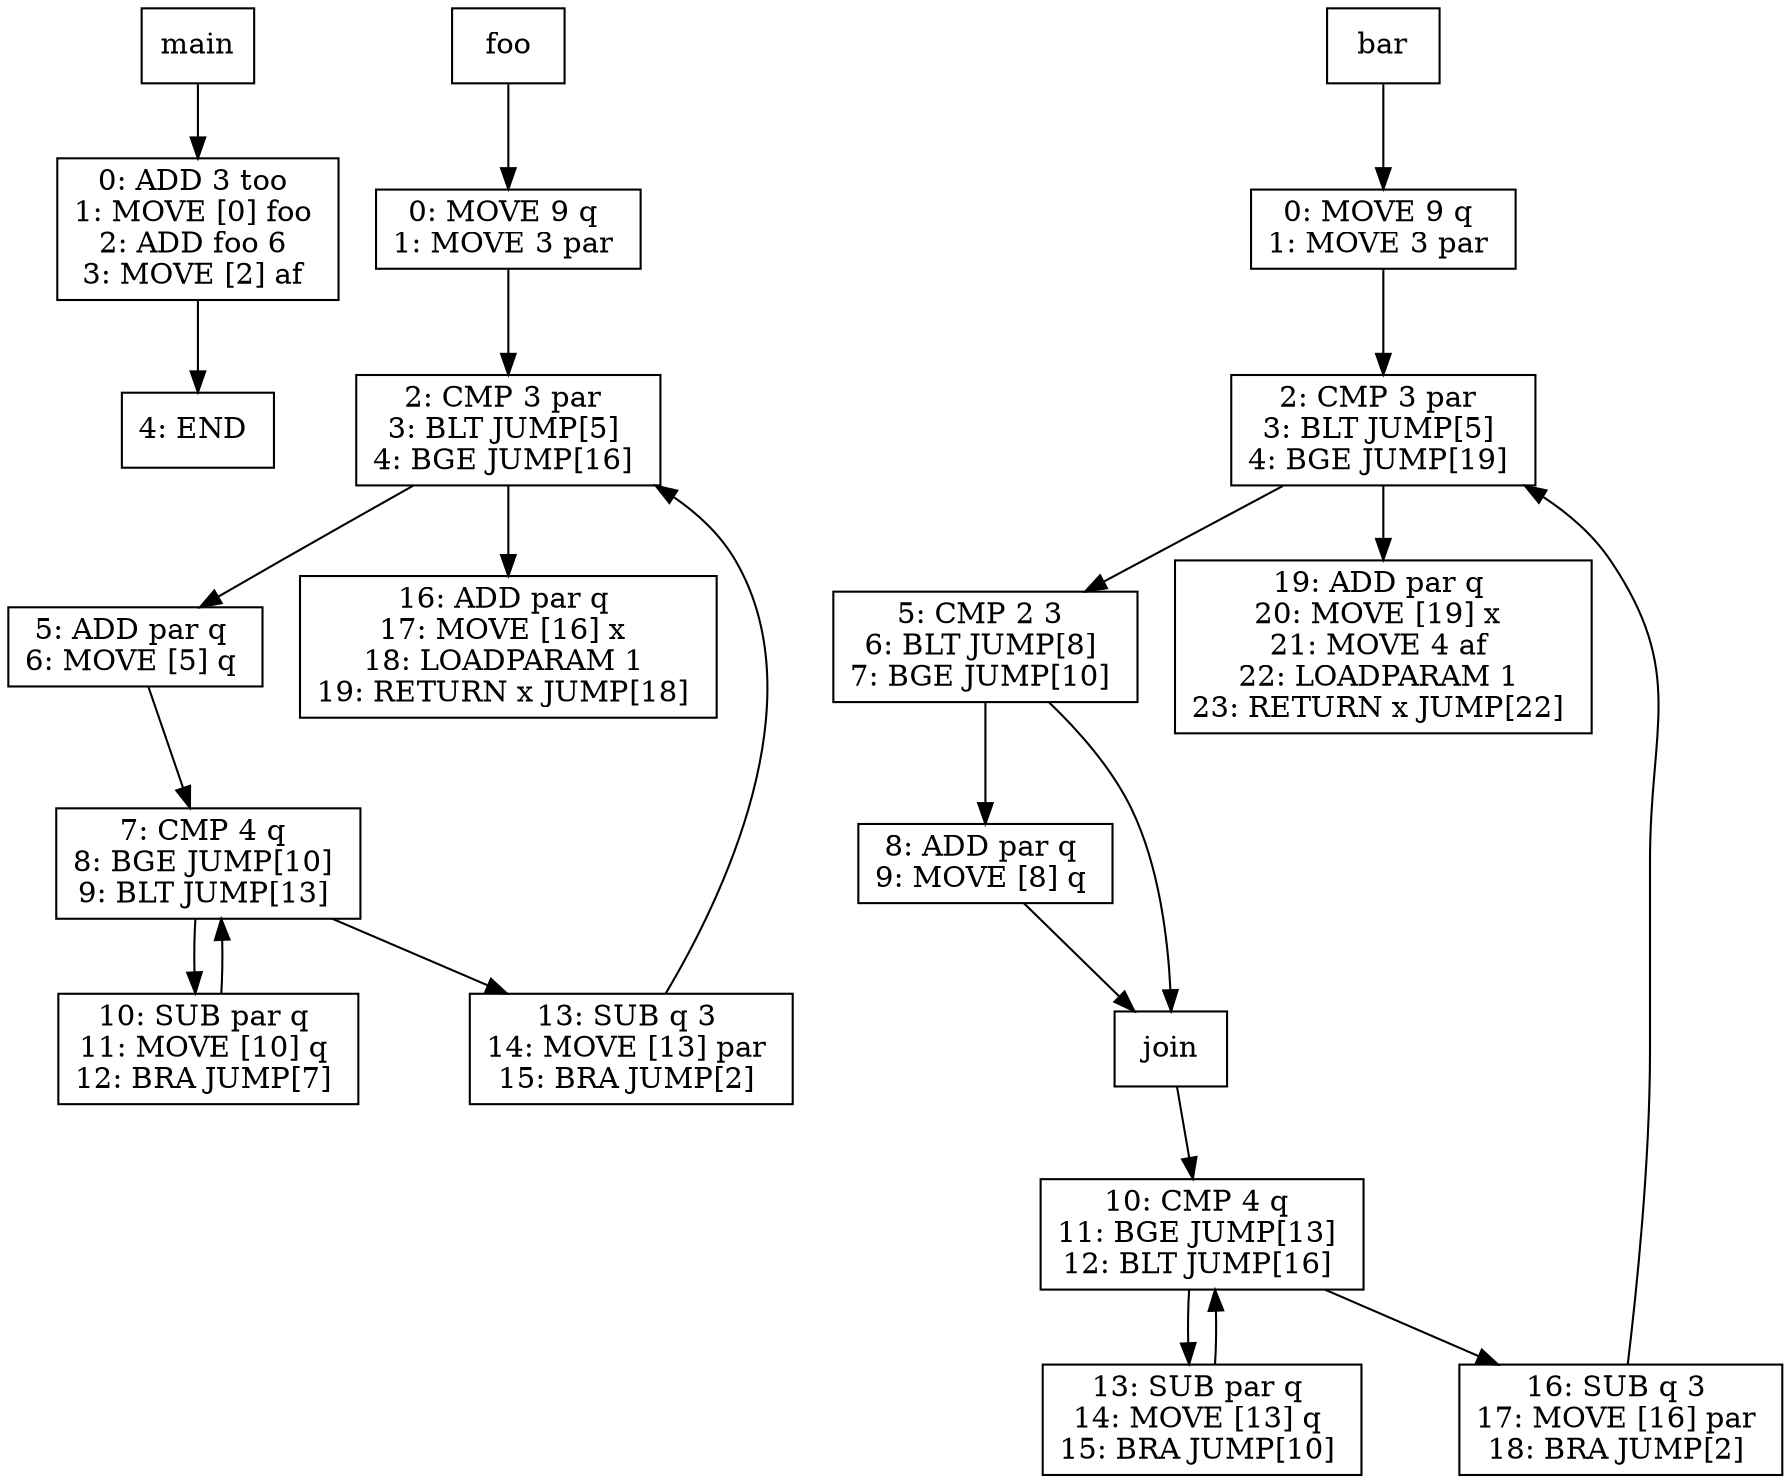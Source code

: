 digraph test015 {
node [shape=box]
265[label="main"]
265 -> 297
297[label="0: ADD 3 too 
1: MOVE [0] foo 
2: ADD foo 6 
3: MOVE [2] af 
"]
297 -> 299
299[label="4: END 
"]
284[label="foo"]
284 -> 286
286[label="0: MOVE 9 q 
1: MOVE 3 par 
"]
286 -> 288
288[label="2: CMP 3 par 
3: BLT JUMP[5] 
4: BGE JUMP[16] 
"]
288 -> 290
290[label="5: ADD par q 
6: MOVE [5] q 
"]
290 -> 291
291[label="7: CMP 4 q 
8: BGE JUMP[10] 
9: BLT JUMP[13] 
"]
291 -> 293
293[label="10: SUB par q 
11: MOVE [10] q 
12: BRA JUMP[7] 
"]
293 -> 291
291 -> 292
292[label="13: SUB q 3 
14: MOVE [13] par 
15: BRA JUMP[2] 
"]
292 -> 288
288 -> 289
289[label="16: ADD par q 
17: MOVE [16] x 
18: LOADPARAM 1 
19: RETURN x JUMP[18] 
"]
268[label="bar"]
268 -> 270
270[label="0: MOVE 9 q 
1: MOVE 3 par 
"]
270 -> 272
272[label="2: CMP 3 par 
3: BLT JUMP[5] 
4: BGE JUMP[19] 
"]
272 -> 274
274[label="5: CMP 2 3 
6: BLT JUMP[8] 
7: BGE JUMP[10] 
"]
274 -> 276
276[label="8: ADD par q 
9: MOVE [8] q 
"]
276 -> 275
275[label="join"]
275 -> 277
277[label="10: CMP 4 q 
11: BGE JUMP[13] 
12: BLT JUMP[16] 
"]
277 -> 279
279[label="13: SUB par q 
14: MOVE [13] q 
15: BRA JUMP[10] 
"]
279 -> 277
277 -> 278
278[label="16: SUB q 3 
17: MOVE [16] par 
18: BRA JUMP[2] 
"]
278 -> 272
274 -> 275
272 -> 273
273[label="19: ADD par q 
20: MOVE [19] x 
21: MOVE 4 af 
22: LOADPARAM 1 
23: RETURN x JUMP[22] 
"]
}
